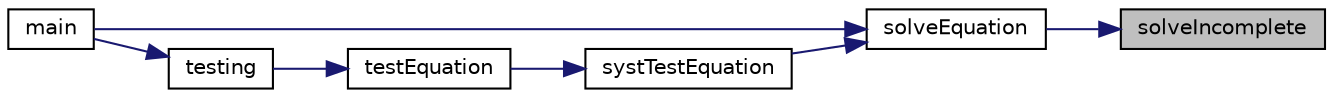 digraph "solveIncomplete"
{
 // LATEX_PDF_SIZE
  edge [fontname="Helvetica",fontsize="10",labelfontname="Helvetica",labelfontsize="10"];
  node [fontname="Helvetica",fontsize="10",shape=record];
  rankdir="RL";
  Node1 [label="solveIncomplete",height=0.2,width=0.4,color="black", fillcolor="grey75", style="filled", fontcolor="black",tooltip="solves quadratic equation without coefficient of linear member"];
  Node1 -> Node2 [dir="back",color="midnightblue",fontsize="10",style="solid",fontname="Helvetica"];
  Node2 [label="solveEquation",height=0.2,width=0.4,color="black", fillcolor="white", style="filled",URL="$equation_8cpp.html#af076dfe8392a5c30f70f59ee460303a5",tooltip="solves quadratic equation at all cases"];
  Node2 -> Node3 [dir="back",color="midnightblue",fontsize="10",style="solid",fontname="Helvetica"];
  Node3 [label="main",height=0.2,width=0.4,color="black", fillcolor="white", style="filled",URL="$_source_8cpp.html#ae66f6b31b5ad750f1fe042a706a4e3d4",tooltip=" "];
  Node2 -> Node4 [dir="back",color="midnightblue",fontsize="10",style="solid",fontname="Helvetica"];
  Node4 [label="systTestEquation",height=0.2,width=0.4,color="black", fillcolor="white", style="filled",URL="$test_8cpp.html#a636d0f29a3e5f6ee6fd45e991b62426c",tooltip="gets equation and expected result, solves equation and checks if result is matching with expected"];
  Node4 -> Node5 [dir="back",color="midnightblue",fontsize="10",style="solid",fontname="Helvetica"];
  Node5 [label="testEquation",height=0.2,width=0.4,color="black", fillcolor="white", style="filled",URL="$test_8cpp.html#a1ab7ab59b008364cd28af2ab46a35f40",tooltip="Test one equation"];
  Node5 -> Node6 [dir="back",color="midnightblue",fontsize="10",style="solid",fontname="Helvetica"];
  Node6 [label="testing",height=0.2,width=0.4,color="black", fillcolor="white", style="filled",URL="$test_8cpp.html#a0fb23245f06f731e5a3ee2465feb2976",tooltip="test solving equation module on some prepared tests"];
  Node6 -> Node3 [dir="back",color="midnightblue",fontsize="10",style="solid",fontname="Helvetica"];
}
